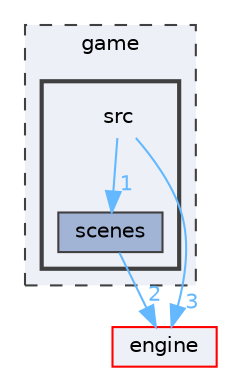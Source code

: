 digraph "game/src"
{
 // LATEX_PDF_SIZE
  bgcolor="transparent";
  edge [fontname=Helvetica,fontsize=10,labelfontname=Helvetica,labelfontsize=10];
  node [fontname=Helvetica,fontsize=10,shape=box,height=0.2,width=0.4];
  compound=true
  subgraph clusterdir_37c6514aeece95293041e34c0f2e0784 {
    graph [ bgcolor="#edf0f7", pencolor="grey25", label="game", fontname=Helvetica,fontsize=10 style="filled,dashed", URL="dir_37c6514aeece95293041e34c0f2e0784.html",tooltip=""]
  subgraph clusterdir_fd1fc52505cfa4c86ecd59c02433df11 {
    graph [ bgcolor="#edf0f7", pencolor="grey25", label="", fontname=Helvetica,fontsize=10 style="filled,bold", URL="dir_fd1fc52505cfa4c86ecd59c02433df11.html",tooltip=""]
    dir_fd1fc52505cfa4c86ecd59c02433df11 [shape=plaintext, label="src"];
  dir_4b09dce13d457a0de03a73db1f36f47a [label="scenes", fillcolor="#a2b4d6", color="grey25", style="filled", URL="dir_4b09dce13d457a0de03a73db1f36f47a.html",tooltip=""];
  }
  }
  dir_996f45160da62e1a3d7f6046fad68f51 [label="engine", fillcolor="#edf0f7", color="red", style="filled", URL="dir_996f45160da62e1a3d7f6046fad68f51.html",tooltip=""];
  dir_fd1fc52505cfa4c86ecd59c02433df11->dir_4b09dce13d457a0de03a73db1f36f47a [headlabel="1", labeldistance=1.5 headhref="dir_000015_000013.html" href="dir_000015_000013.html" color="steelblue1" fontcolor="steelblue1"];
  dir_fd1fc52505cfa4c86ecd59c02433df11->dir_996f45160da62e1a3d7f6046fad68f51 [headlabel="3", labeldistance=1.5 headhref="dir_000015_000008.html" href="dir_000015_000008.html" color="steelblue1" fontcolor="steelblue1"];
  dir_4b09dce13d457a0de03a73db1f36f47a->dir_996f45160da62e1a3d7f6046fad68f51 [headlabel="2", labeldistance=1.5 headhref="dir_000013_000008.html" href="dir_000013_000008.html" color="steelblue1" fontcolor="steelblue1"];
}
